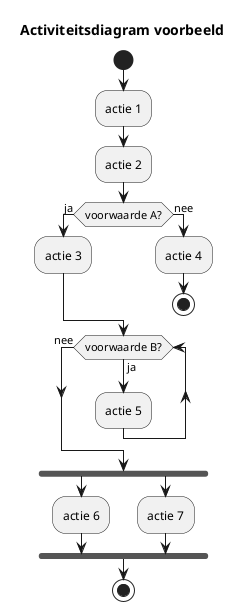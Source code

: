 @startuml
Title Activiteitsdiagram voorbeeld
start
:actie 1;
:actie 2;
if (voorwaarde A?) then (ja)
    :actie 3;
else (nee)
    :actie 4;
    stop
endif
while (voorwaarde B?) is (ja)
    :actie 5;
endwhile (nee)
fork
    :actie 6;
fork again
    :actie 7;
end fork
stop
@enduml
